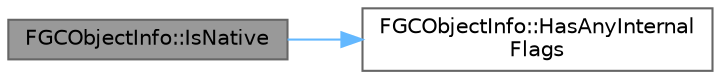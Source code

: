 digraph "FGCObjectInfo::IsNative"
{
 // INTERACTIVE_SVG=YES
 // LATEX_PDF_SIZE
  bgcolor="transparent";
  edge [fontname=Helvetica,fontsize=10,labelfontname=Helvetica,labelfontsize=10];
  node [fontname=Helvetica,fontsize=10,shape=box,height=0.2,width=0.4];
  rankdir="LR";
  Node1 [id="Node000001",label="FGCObjectInfo::IsNative",height=0.2,width=0.4,color="gray40", fillcolor="grey60", style="filled", fontcolor="black",tooltip=" "];
  Node1 -> Node2 [id="edge1_Node000001_Node000002",color="steelblue1",style="solid",tooltip=" "];
  Node2 [id="Node000002",label="FGCObjectInfo::HasAnyInternal\lFlags",height=0.2,width=0.4,color="grey40", fillcolor="white", style="filled",URL="$d1/d30/classFGCObjectInfo.html#ad5d0f503063a93c096e5c6779e934dd8",tooltip=" "];
}

